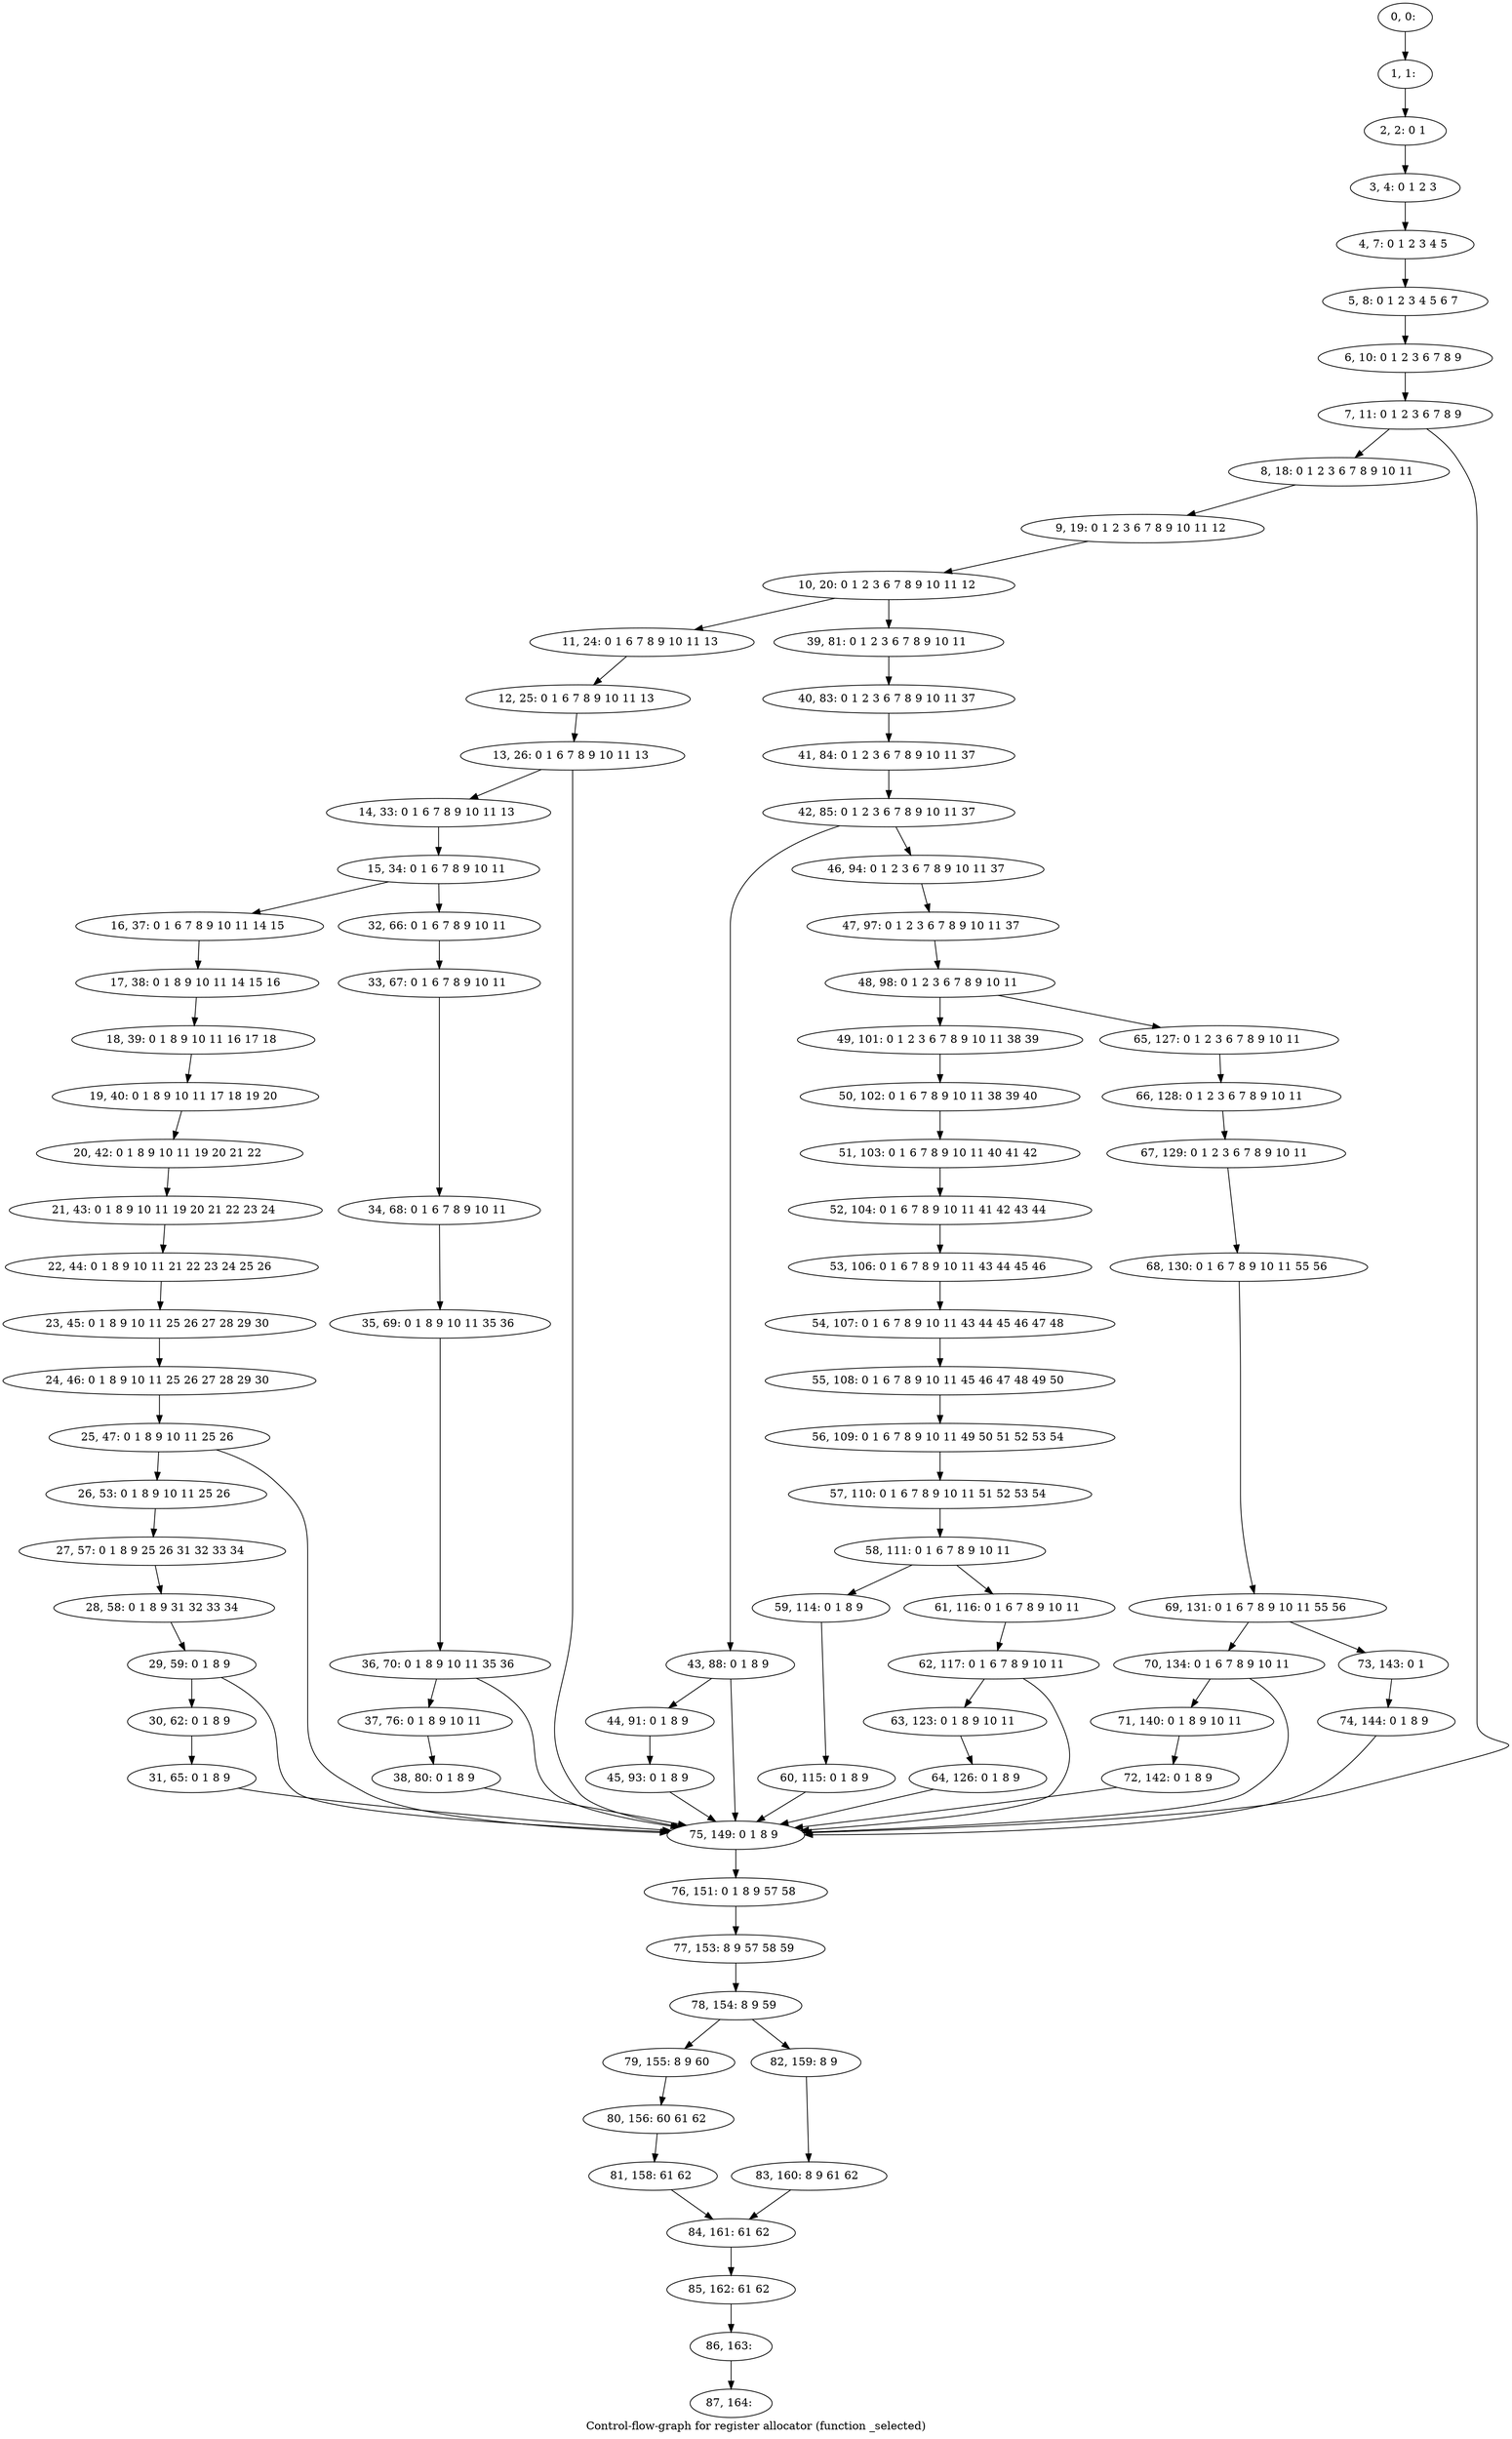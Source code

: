 digraph G {
graph [label="Control-flow-graph for register allocator (function _selected)"]
0[label="0, 0: "];
1[label="1, 1: "];
2[label="2, 2: 0 1 "];
3[label="3, 4: 0 1 2 3 "];
4[label="4, 7: 0 1 2 3 4 5 "];
5[label="5, 8: 0 1 2 3 4 5 6 7 "];
6[label="6, 10: 0 1 2 3 6 7 8 9 "];
7[label="7, 11: 0 1 2 3 6 7 8 9 "];
8[label="8, 18: 0 1 2 3 6 7 8 9 10 11 "];
9[label="9, 19: 0 1 2 3 6 7 8 9 10 11 12 "];
10[label="10, 20: 0 1 2 3 6 7 8 9 10 11 12 "];
11[label="11, 24: 0 1 6 7 8 9 10 11 13 "];
12[label="12, 25: 0 1 6 7 8 9 10 11 13 "];
13[label="13, 26: 0 1 6 7 8 9 10 11 13 "];
14[label="14, 33: 0 1 6 7 8 9 10 11 13 "];
15[label="15, 34: 0 1 6 7 8 9 10 11 "];
16[label="16, 37: 0 1 6 7 8 9 10 11 14 15 "];
17[label="17, 38: 0 1 8 9 10 11 14 15 16 "];
18[label="18, 39: 0 1 8 9 10 11 16 17 18 "];
19[label="19, 40: 0 1 8 9 10 11 17 18 19 20 "];
20[label="20, 42: 0 1 8 9 10 11 19 20 21 22 "];
21[label="21, 43: 0 1 8 9 10 11 19 20 21 22 23 24 "];
22[label="22, 44: 0 1 8 9 10 11 21 22 23 24 25 26 "];
23[label="23, 45: 0 1 8 9 10 11 25 26 27 28 29 30 "];
24[label="24, 46: 0 1 8 9 10 11 25 26 27 28 29 30 "];
25[label="25, 47: 0 1 8 9 10 11 25 26 "];
26[label="26, 53: 0 1 8 9 10 11 25 26 "];
27[label="27, 57: 0 1 8 9 25 26 31 32 33 34 "];
28[label="28, 58: 0 1 8 9 31 32 33 34 "];
29[label="29, 59: 0 1 8 9 "];
30[label="30, 62: 0 1 8 9 "];
31[label="31, 65: 0 1 8 9 "];
32[label="32, 66: 0 1 6 7 8 9 10 11 "];
33[label="33, 67: 0 1 6 7 8 9 10 11 "];
34[label="34, 68: 0 1 6 7 8 9 10 11 "];
35[label="35, 69: 0 1 8 9 10 11 35 36 "];
36[label="36, 70: 0 1 8 9 10 11 35 36 "];
37[label="37, 76: 0 1 8 9 10 11 "];
38[label="38, 80: 0 1 8 9 "];
39[label="39, 81: 0 1 2 3 6 7 8 9 10 11 "];
40[label="40, 83: 0 1 2 3 6 7 8 9 10 11 37 "];
41[label="41, 84: 0 1 2 3 6 7 8 9 10 11 37 "];
42[label="42, 85: 0 1 2 3 6 7 8 9 10 11 37 "];
43[label="43, 88: 0 1 8 9 "];
44[label="44, 91: 0 1 8 9 "];
45[label="45, 93: 0 1 8 9 "];
46[label="46, 94: 0 1 2 3 6 7 8 9 10 11 37 "];
47[label="47, 97: 0 1 2 3 6 7 8 9 10 11 37 "];
48[label="48, 98: 0 1 2 3 6 7 8 9 10 11 "];
49[label="49, 101: 0 1 2 3 6 7 8 9 10 11 38 39 "];
50[label="50, 102: 0 1 6 7 8 9 10 11 38 39 40 "];
51[label="51, 103: 0 1 6 7 8 9 10 11 40 41 42 "];
52[label="52, 104: 0 1 6 7 8 9 10 11 41 42 43 44 "];
53[label="53, 106: 0 1 6 7 8 9 10 11 43 44 45 46 "];
54[label="54, 107: 0 1 6 7 8 9 10 11 43 44 45 46 47 48 "];
55[label="55, 108: 0 1 6 7 8 9 10 11 45 46 47 48 49 50 "];
56[label="56, 109: 0 1 6 7 8 9 10 11 49 50 51 52 53 54 "];
57[label="57, 110: 0 1 6 7 8 9 10 11 51 52 53 54 "];
58[label="58, 111: 0 1 6 7 8 9 10 11 "];
59[label="59, 114: 0 1 8 9 "];
60[label="60, 115: 0 1 8 9 "];
61[label="61, 116: 0 1 6 7 8 9 10 11 "];
62[label="62, 117: 0 1 6 7 8 9 10 11 "];
63[label="63, 123: 0 1 8 9 10 11 "];
64[label="64, 126: 0 1 8 9 "];
65[label="65, 127: 0 1 2 3 6 7 8 9 10 11 "];
66[label="66, 128: 0 1 2 3 6 7 8 9 10 11 "];
67[label="67, 129: 0 1 2 3 6 7 8 9 10 11 "];
68[label="68, 130: 0 1 6 7 8 9 10 11 55 56 "];
69[label="69, 131: 0 1 6 7 8 9 10 11 55 56 "];
70[label="70, 134: 0 1 6 7 8 9 10 11 "];
71[label="71, 140: 0 1 8 9 10 11 "];
72[label="72, 142: 0 1 8 9 "];
73[label="73, 143: 0 1 "];
74[label="74, 144: 0 1 8 9 "];
75[label="75, 149: 0 1 8 9 "];
76[label="76, 151: 0 1 8 9 57 58 "];
77[label="77, 153: 8 9 57 58 59 "];
78[label="78, 154: 8 9 59 "];
79[label="79, 155: 8 9 60 "];
80[label="80, 156: 60 61 62 "];
81[label="81, 158: 61 62 "];
82[label="82, 159: 8 9 "];
83[label="83, 160: 8 9 61 62 "];
84[label="84, 161: 61 62 "];
85[label="85, 162: 61 62 "];
86[label="86, 163: "];
87[label="87, 164: "];
0->1 ;
1->2 ;
2->3 ;
3->4 ;
4->5 ;
5->6 ;
6->7 ;
7->8 ;
7->75 ;
8->9 ;
9->10 ;
10->11 ;
10->39 ;
11->12 ;
12->13 ;
13->14 ;
13->75 ;
14->15 ;
15->16 ;
15->32 ;
16->17 ;
17->18 ;
18->19 ;
19->20 ;
20->21 ;
21->22 ;
22->23 ;
23->24 ;
24->25 ;
25->26 ;
25->75 ;
26->27 ;
27->28 ;
28->29 ;
29->30 ;
29->75 ;
30->31 ;
31->75 ;
32->33 ;
33->34 ;
34->35 ;
35->36 ;
36->37 ;
36->75 ;
37->38 ;
38->75 ;
39->40 ;
40->41 ;
41->42 ;
42->43 ;
42->46 ;
43->44 ;
43->75 ;
44->45 ;
45->75 ;
46->47 ;
47->48 ;
48->49 ;
48->65 ;
49->50 ;
50->51 ;
51->52 ;
52->53 ;
53->54 ;
54->55 ;
55->56 ;
56->57 ;
57->58 ;
58->59 ;
58->61 ;
59->60 ;
60->75 ;
61->62 ;
62->63 ;
62->75 ;
63->64 ;
64->75 ;
65->66 ;
66->67 ;
67->68 ;
68->69 ;
69->70 ;
69->73 ;
70->71 ;
70->75 ;
71->72 ;
72->75 ;
73->74 ;
74->75 ;
75->76 ;
76->77 ;
77->78 ;
78->79 ;
78->82 ;
79->80 ;
80->81 ;
81->84 ;
82->83 ;
83->84 ;
84->85 ;
85->86 ;
86->87 ;
}
